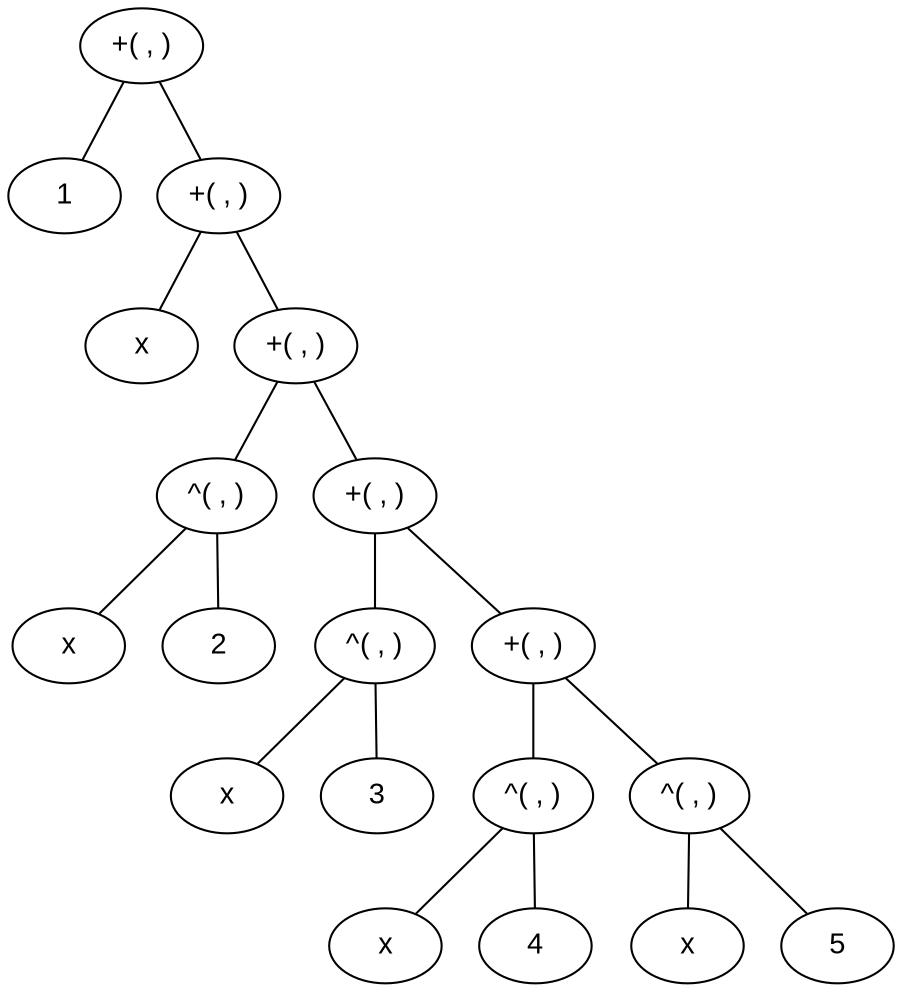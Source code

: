graph calculus {
node [ fontname = "Arial" ]
node587 [ label = "+( , )" ]
node587 -- node13530
node587 -- node613
node13530 [ label = "1" ]
node613 [ label = "+( , )" ]
node613 -- node13533
node613 -- node685
node13533 [ label = "x" ]
node685 [ label = "+( , )" ]
node685 -- node680
node685 -- node979
node680 [ label = "^( , )" ]
node680 -- node683
node680 -- node684
node683 [ label = "x" ]
node684 [ label = "2" ]
node979 [ label = "+( , )" ]
node979 -- node974
node979 -- node2589
node974 [ label = "^( , )" ]
node974 -- node977
node974 -- node978
node977 [ label = "x" ]
node978 [ label = "3" ]
node2589 [ label = "+( , )" ]
node2589 -- node2584
node2589 -- node13522
node2584 [ label = "^( , )" ]
node2584 -- node2587
node2584 -- node2588
node2587 [ label = "x" ]
node2588 [ label = "4" ]
node13522 [ label = "^( , )" ]
node13522 -- node13525
node13522 -- node13526
node13525 [ label = "x" ]
node13526 [ label = "5" ]
}
